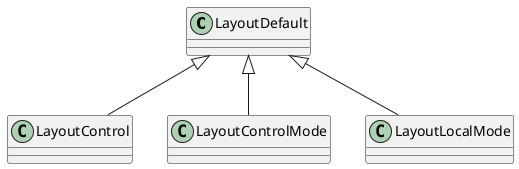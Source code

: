 @startuml
LayoutDefault <|-- LayoutControl
LayoutDefault <|-- LayoutControlMode
LayoutDefault <|-- LayoutLocalMode
@enduml

